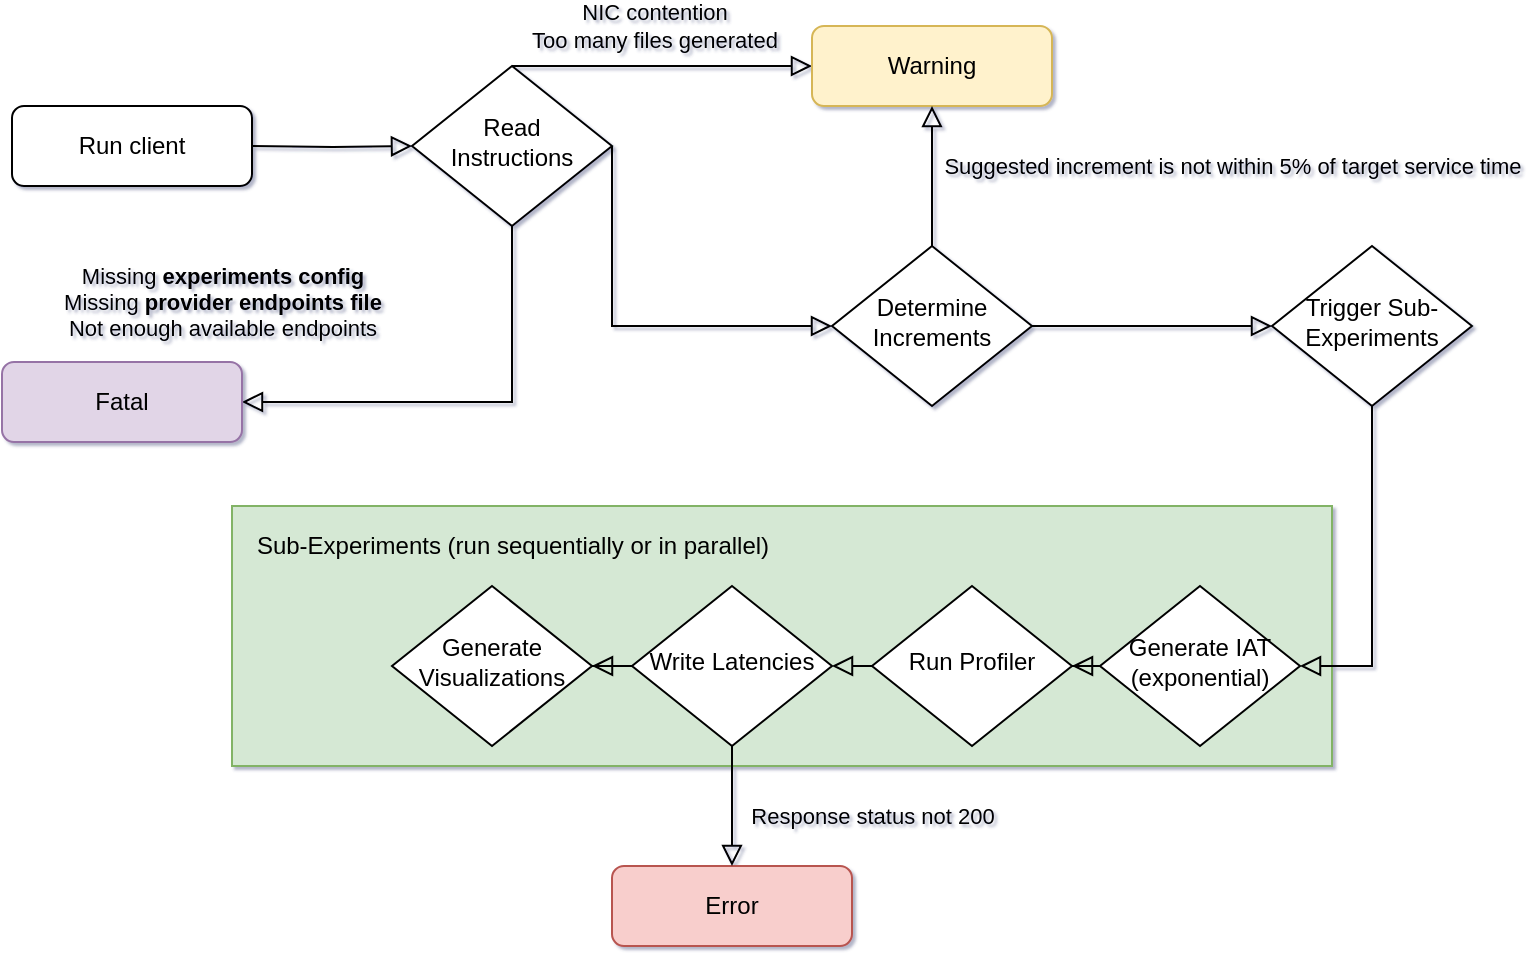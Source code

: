 <mxfile version="13.10.0" type="device"><diagram id="C5RBs43oDa-KdzZeNtuy" name="Page-1"><mxGraphModel dx="1185" dy="638" grid="1" gridSize="10" guides="1" tooltips="1" connect="1" arrows="1" fold="1" page="1" pageScale="1" pageWidth="413" pageHeight="291" background="none" math="0" shadow="1"><root><mxCell id="WIyWlLk6GJQsqaUBKTNV-0"/><mxCell id="WIyWlLk6GJQsqaUBKTNV-1" parent="WIyWlLk6GJQsqaUBKTNV-0"/><mxCell id="KSvsu2CtfVxkcDCKyASH-26" value="&lt;div align=&quot;left&quot;&gt;&lt;br&gt;&lt;/div&gt;" style="rounded=0;whiteSpace=wrap;html=1;labelBackgroundColor=none;fillColor=#d5e8d4;strokeColor=#82b366;" vertex="1" parent="WIyWlLk6GJQsqaUBKTNV-1"><mxGeometry x="160" y="302" width="550" height="130" as="geometry"/></mxCell><mxCell id="WIyWlLk6GJQsqaUBKTNV-2" value="" style="rounded=0;html=1;jettySize=auto;orthogonalLoop=1;fontSize=11;endArrow=block;endFill=0;endSize=8;strokeWidth=1;shadow=0;labelBackgroundColor=none;edgeStyle=orthogonalEdgeStyle;entryX=0;entryY=0.5;entryDx=0;entryDy=0;" parent="WIyWlLk6GJQsqaUBKTNV-1" target="WIyWlLk6GJQsqaUBKTNV-6" edge="1"><mxGeometry relative="1" as="geometry"><mxPoint x="170" y="122" as="sourcePoint"/></mxGeometry></mxCell><mxCell id="WIyWlLk6GJQsqaUBKTNV-3" value="Run client" style="rounded=1;whiteSpace=wrap;html=1;fontSize=12;glass=0;strokeWidth=1;shadow=0;" parent="WIyWlLk6GJQsqaUBKTNV-1" vertex="1"><mxGeometry x="50" y="102" width="120" height="40" as="geometry"/></mxCell><mxCell id="WIyWlLk6GJQsqaUBKTNV-5" value="Missing &lt;b&gt;experiments config&lt;/b&gt;&lt;div&gt;Missing &lt;b&gt;provider endpoints file&lt;/b&gt;&lt;br&gt;&lt;/div&gt;&lt;div&gt;Not enough available endpoints&lt;br&gt;&lt;/div&gt;" style="edgeStyle=orthogonalEdgeStyle;rounded=0;html=1;jettySize=auto;orthogonalLoop=1;fontSize=11;endArrow=block;endFill=0;endSize=8;strokeWidth=1;shadow=0;labelBackgroundColor=none;entryX=1;entryY=0.5;entryDx=0;entryDy=0;exitX=0.5;exitY=1;exitDx=0;exitDy=0;" parent="WIyWlLk6GJQsqaUBKTNV-1" source="WIyWlLk6GJQsqaUBKTNV-6" target="WIyWlLk6GJQsqaUBKTNV-7" edge="1"><mxGeometry x="1" y="-51" relative="1" as="geometry"><mxPoint x="-10" y="1" as="offset"/><mxPoint x="180" y="242" as="targetPoint"/><Array as="points"><mxPoint x="300" y="250"/></Array></mxGeometry></mxCell><mxCell id="KSvsu2CtfVxkcDCKyASH-5" value="&lt;div&gt;NIC contention&lt;/div&gt;&lt;div&gt;Too many files generated&lt;br&gt;&lt;/div&gt;" style="edgeStyle=orthogonalEdgeStyle;rounded=0;orthogonalLoop=1;jettySize=auto;html=1;labelBackgroundColor=none;exitX=0.5;exitY=0;exitDx=0;exitDy=0;endArrow=block;endFill=0;endSize=8;startSize=8;" edge="1" parent="WIyWlLk6GJQsqaUBKTNV-1" source="WIyWlLk6GJQsqaUBKTNV-6" target="KSvsu2CtfVxkcDCKyASH-3"><mxGeometry x="-0.053" y="20" relative="1" as="geometry"><Array as="points"><mxPoint x="430" y="82"/><mxPoint x="430" y="82"/></Array><mxPoint as="offset"/></mxGeometry></mxCell><mxCell id="KSvsu2CtfVxkcDCKyASH-31" value="" style="edgeStyle=orthogonalEdgeStyle;rounded=0;orthogonalLoop=1;jettySize=auto;html=1;labelBackgroundColor=none;startSize=8;endArrow=block;endFill=0;endSize=8;fontColor=#000000;entryX=0;entryY=0.5;entryDx=0;entryDy=0;exitX=1;exitY=0.5;exitDx=0;exitDy=0;" edge="1" parent="WIyWlLk6GJQsqaUBKTNV-1" source="WIyWlLk6GJQsqaUBKTNV-6" target="KSvsu2CtfVxkcDCKyASH-7"><mxGeometry relative="1" as="geometry"><Array as="points"><mxPoint x="350" y="122"/><mxPoint x="350" y="212"/></Array></mxGeometry></mxCell><mxCell id="WIyWlLk6GJQsqaUBKTNV-6" value="Read Instructions" style="rhombus;whiteSpace=wrap;html=1;shadow=0;fontFamily=Helvetica;fontSize=12;align=center;strokeWidth=1;spacing=6;spacingTop=-4;" parent="WIyWlLk6GJQsqaUBKTNV-1" vertex="1"><mxGeometry x="250" y="82" width="100" height="80" as="geometry"/></mxCell><mxCell id="WIyWlLk6GJQsqaUBKTNV-7" value="Fatal" style="rounded=1;whiteSpace=wrap;html=1;fontSize=12;glass=0;strokeWidth=1;shadow=0;fillColor=#e1d5e7;strokeColor=#9673a6;" parent="WIyWlLk6GJQsqaUBKTNV-1" vertex="1"><mxGeometry x="45" y="230" width="120" height="40" as="geometry"/></mxCell><mxCell id="KSvsu2CtfVxkcDCKyASH-17" value="" style="edgeStyle=orthogonalEdgeStyle;rounded=0;orthogonalLoop=1;jettySize=auto;html=1;labelBackgroundColor=none;startSize=8;endArrow=block;endFill=0;endSize=8;fontColor=#000000;exitX=0.5;exitY=1;exitDx=0;exitDy=0;entryX=1;entryY=0.5;entryDx=0;entryDy=0;" edge="1" parent="WIyWlLk6GJQsqaUBKTNV-1" source="WIyWlLk6GJQsqaUBKTNV-10" target="KSvsu2CtfVxkcDCKyASH-16"><mxGeometry relative="1" as="geometry"><mxPoint x="730" y="302" as="sourcePoint"/><Array as="points"><mxPoint x="730" y="382"/></Array></mxGeometry></mxCell><mxCell id="WIyWlLk6GJQsqaUBKTNV-10" value="Trigger Sub-Experiments" style="rhombus;whiteSpace=wrap;html=1;shadow=0;fontFamily=Helvetica;fontSize=12;align=center;strokeWidth=1;spacing=6;spacingTop=-4;" parent="WIyWlLk6GJQsqaUBKTNV-1" vertex="1"><mxGeometry x="680" y="172" width="100" height="80" as="geometry"/></mxCell><mxCell id="KSvsu2CtfVxkcDCKyASH-2" value="Error" style="rounded=1;whiteSpace=wrap;html=1;fontSize=12;glass=0;strokeWidth=1;shadow=0;fillColor=#f8cecc;strokeColor=#b85450;" vertex="1" parent="WIyWlLk6GJQsqaUBKTNV-1"><mxGeometry x="350" y="482" width="120" height="40" as="geometry"/></mxCell><mxCell id="KSvsu2CtfVxkcDCKyASH-3" value="Warning" style="rounded=1;whiteSpace=wrap;html=1;fontSize=12;glass=0;strokeWidth=1;shadow=0;labelBackgroundColor=none;fillColor=#fff2cc;strokeColor=#d6b656;" vertex="1" parent="WIyWlLk6GJQsqaUBKTNV-1"><mxGeometry x="450" y="62" width="120" height="40" as="geometry"/></mxCell><mxCell id="KSvsu2CtfVxkcDCKyASH-9" value="" style="edgeStyle=orthogonalEdgeStyle;rounded=0;orthogonalLoop=1;jettySize=auto;html=1;labelBackgroundColor=none;fontColor=#000000;endArrow=block;endFill=0;endSize=8;startSize=8;exitX=1;exitY=0.5;exitDx=0;exitDy=0;" edge="1" parent="WIyWlLk6GJQsqaUBKTNV-1" source="KSvsu2CtfVxkcDCKyASH-7" target="WIyWlLk6GJQsqaUBKTNV-10"><mxGeometry relative="1" as="geometry"><Array as="points"><mxPoint x="590" y="212"/><mxPoint x="590" y="212"/></Array></mxGeometry></mxCell><mxCell id="KSvsu2CtfVxkcDCKyASH-13" value="Suggested increment is not within 5% of target service time" style="edgeStyle=orthogonalEdgeStyle;rounded=0;orthogonalLoop=1;jettySize=auto;html=1;labelBackgroundColor=none;startSize=8;endArrow=block;endFill=0;endSize=8;fontColor=#000000;" edge="1" parent="WIyWlLk6GJQsqaUBKTNV-1"><mxGeometry x="0.143" y="-150" relative="1" as="geometry"><mxPoint x="510" y="172" as="sourcePoint"/><mxPoint x="510" y="102" as="targetPoint"/><mxPoint as="offset"/></mxGeometry></mxCell><mxCell id="KSvsu2CtfVxkcDCKyASH-7" value="Determine Increments" style="rhombus;whiteSpace=wrap;html=1;shadow=0;fontFamily=Helvetica;fontSize=12;align=center;strokeWidth=1;spacing=6;spacingTop=-4;" vertex="1" parent="WIyWlLk6GJQsqaUBKTNV-1"><mxGeometry x="460" y="172" width="100" height="80" as="geometry"/></mxCell><mxCell id="KSvsu2CtfVxkcDCKyASH-23" value="" style="edgeStyle=orthogonalEdgeStyle;rounded=0;orthogonalLoop=1;jettySize=auto;html=1;labelBackgroundColor=none;startSize=8;endArrow=block;endFill=0;endSize=8;fontColor=#000000;" edge="1" parent="WIyWlLk6GJQsqaUBKTNV-1" source="KSvsu2CtfVxkcDCKyASH-16" target="KSvsu2CtfVxkcDCKyASH-21"><mxGeometry relative="1" as="geometry"/></mxCell><mxCell id="KSvsu2CtfVxkcDCKyASH-16" value="Generate IAT (exponential)" style="rhombus;whiteSpace=wrap;html=1;shadow=0;fontFamily=Helvetica;fontSize=12;align=center;strokeWidth=1;spacing=6;spacingTop=-4;" vertex="1" parent="WIyWlLk6GJQsqaUBKTNV-1"><mxGeometry x="594" y="342" width="100" height="80" as="geometry"/></mxCell><mxCell id="KSvsu2CtfVxkcDCKyASH-25" value="" style="edgeStyle=orthogonalEdgeStyle;rounded=0;orthogonalLoop=1;jettySize=auto;html=1;labelBackgroundColor=none;startSize=8;endArrow=block;endFill=0;endSize=8;fontColor=#000000;exitX=0;exitY=0.5;exitDx=0;exitDy=0;entryX=1;entryY=0.5;entryDx=0;entryDy=0;" edge="1" parent="WIyWlLk6GJQsqaUBKTNV-1" source="KSvsu2CtfVxkcDCKyASH-21" target="KSvsu2CtfVxkcDCKyASH-24"><mxGeometry relative="1" as="geometry"><Array as="points"><mxPoint x="480" y="382"/><mxPoint x="480" y="382"/></Array></mxGeometry></mxCell><mxCell id="KSvsu2CtfVxkcDCKyASH-21" value="Run Profiler" style="rhombus;whiteSpace=wrap;html=1;shadow=0;fontFamily=Helvetica;fontSize=12;align=center;strokeWidth=1;spacing=6;spacingTop=-4;" vertex="1" parent="WIyWlLk6GJQsqaUBKTNV-1"><mxGeometry x="480" y="342" width="100" height="80" as="geometry"/></mxCell><mxCell id="KSvsu2CtfVxkcDCKyASH-35" value="Response status not 200" style="edgeStyle=orthogonalEdgeStyle;rounded=0;sketch=0;orthogonalLoop=1;jettySize=auto;html=1;labelBackgroundColor=none;startSize=8;endArrow=block;endFill=0;endSize=8;fontColor=#000000;" edge="1" parent="WIyWlLk6GJQsqaUBKTNV-1" source="KSvsu2CtfVxkcDCKyASH-24" target="KSvsu2CtfVxkcDCKyASH-2"><mxGeometry x="0.143" y="70" relative="1" as="geometry"><mxPoint as="offset"/></mxGeometry></mxCell><mxCell id="KSvsu2CtfVxkcDCKyASH-36" value="" style="edgeStyle=orthogonalEdgeStyle;rounded=0;sketch=0;orthogonalLoop=1;jettySize=auto;html=1;labelBackgroundColor=none;startSize=8;endArrow=block;endFill=0;endSize=8;fontColor=#000000;" edge="1" parent="WIyWlLk6GJQsqaUBKTNV-1" source="KSvsu2CtfVxkcDCKyASH-24" target="KSvsu2CtfVxkcDCKyASH-34"><mxGeometry relative="1" as="geometry"/></mxCell><mxCell id="KSvsu2CtfVxkcDCKyASH-24" value="Write Latencies" style="rhombus;whiteSpace=wrap;html=1;shadow=0;fontFamily=Helvetica;fontSize=12;align=center;strokeWidth=1;spacing=6;spacingTop=-4;" vertex="1" parent="WIyWlLk6GJQsqaUBKTNV-1"><mxGeometry x="360" y="342" width="100" height="80" as="geometry"/></mxCell><mxCell id="KSvsu2CtfVxkcDCKyASH-32" value="Sub-Experiments (run sequentially or in parallel)" style="text;html=1;align=center;verticalAlign=middle;resizable=0;points=[];autosize=1;fontColor=#000000;" vertex="1" parent="WIyWlLk6GJQsqaUBKTNV-1"><mxGeometry x="165" y="312" width="270" height="20" as="geometry"/></mxCell><mxCell id="KSvsu2CtfVxkcDCKyASH-34" value="Generate Visualizations" style="rhombus;whiteSpace=wrap;html=1;shadow=0;fontFamily=Helvetica;fontSize=12;align=center;strokeWidth=1;spacing=6;spacingTop=-4;" vertex="1" parent="WIyWlLk6GJQsqaUBKTNV-1"><mxGeometry x="240" y="342" width="100" height="80" as="geometry"/></mxCell></root></mxGraphModel></diagram></mxfile>